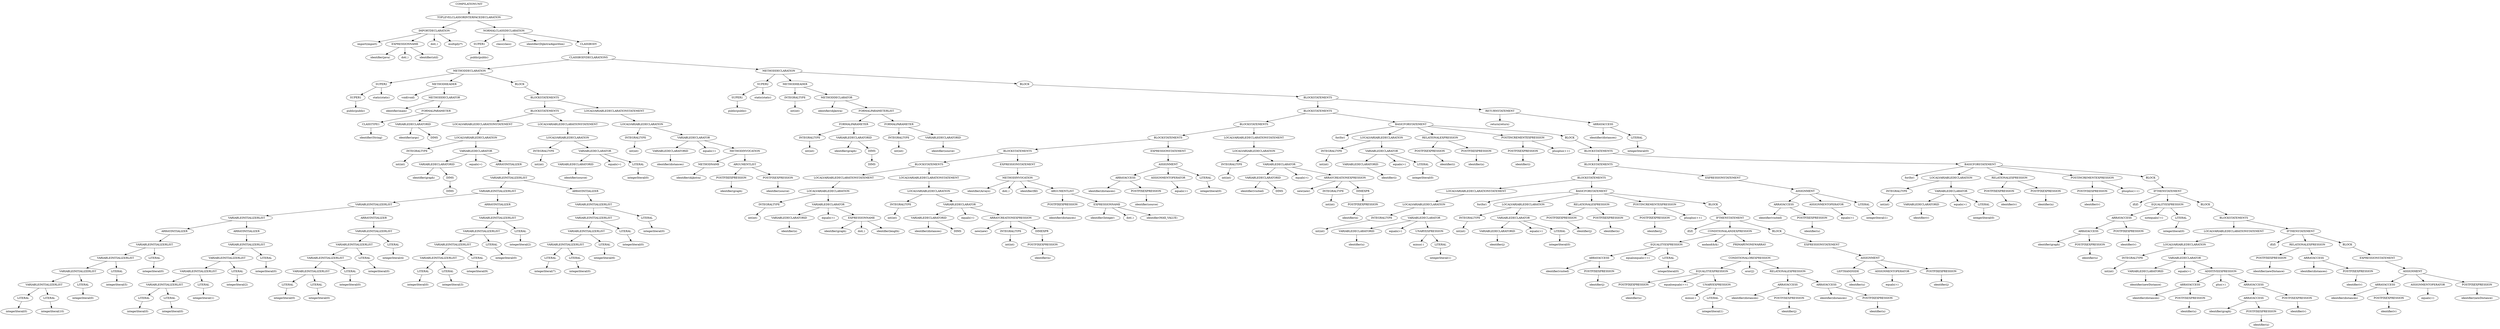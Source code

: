 digraph ASTVisual {
 ordering = out ;
10 [ label="EXPRESSIONNAME"]
20 [ label="identifier(java)"]
30 [ label="dot(.)"]
40 [ label="identifier(util)"]
50 [ label="IMPORTDECLARATION"]
60 [ label="import(import)"]
70 [ label="dot(.)"]
80 [ label="multiply(*)"]
90 [ label="SUPER1"]
100 [ label="public(public)"]
110 [ label="SUPER1"]
120 [ label="public(public)"]
130 [ label="SUPER2"]
140 [ label="static(static)"]
150 [ label="CLASSTYPE1"]
160 [ label="identifier(String)"]
170 [ label="DIMS"]
180 [ label="VARIABLEDECLARATORID"]
190 [ label="identifier(args)"]
200 [ label="FORMALPARAMETER"]
210 [ label="METHODDECLARATOR"]
220 [ label="identifier(main)"]
230 [ label="METHODHEADER"]
240 [ label="void(void)"]
250 [ label="INTEGRALTYPE"]
260 [ label="int(int)"]
270 [ label="DIMS"]
280 [ label="DIMS"]
290 [ label="VARIABLEDECLARATORID"]
300 [ label="identifier(graph)"]
310 [ label="LITERAL"]
320 [ label="integerliteral(0)"]
330 [ label="LITERAL"]
340 [ label="integerliteral(10)"]
350 [ label="VARIABLEINITIALIZERLIST"]
360 [ label="LITERAL"]
370 [ label="integerliteral(0)"]
380 [ label="VARIABLEINITIALIZERLIST"]
390 [ label="LITERAL"]
400 [ label="integerliteral(5)"]
410 [ label="VARIABLEINITIALIZERLIST"]
420 [ label="LITERAL"]
430 [ label="integerliteral(0)"]
440 [ label="VARIABLEINITIALIZERLIST"]
450 [ label="ARRAYINITIALIZER"]
460 [ label="LITERAL"]
470 [ label="integerliteral(0)"]
480 [ label="LITERAL"]
490 [ label="integerliteral(0)"]
500 [ label="VARIABLEINITIALIZERLIST"]
510 [ label="LITERAL"]
520 [ label="integerliteral(1)"]
530 [ label="VARIABLEINITIALIZERLIST"]
540 [ label="LITERAL"]
550 [ label="integerliteral(2)"]
560 [ label="VARIABLEINITIALIZERLIST"]
570 [ label="LITERAL"]
580 [ label="integerliteral(0)"]
590 [ label="VARIABLEINITIALIZERLIST"]
600 [ label="ARRAYINITIALIZER"]
610 [ label="VARIABLEINITIALIZERLIST"]
620 [ label="LITERAL"]
630 [ label="integerliteral(0)"]
640 [ label="LITERAL"]
650 [ label="integerliteral(0)"]
660 [ label="VARIABLEINITIALIZERLIST"]
670 [ label="LITERAL"]
680 [ label="integerliteral(0)"]
690 [ label="VARIABLEINITIALIZERLIST"]
700 [ label="LITERAL"]
710 [ label="integerliteral(0)"]
720 [ label="VARIABLEINITIALIZERLIST"]
730 [ label="LITERAL"]
740 [ label="integerliteral(4)"]
750 [ label="VARIABLEINITIALIZERLIST"]
760 [ label="ARRAYINITIALIZER"]
770 [ label="VARIABLEINITIALIZERLIST"]
780 [ label="LITERAL"]
790 [ label="integerliteral(0)"]
800 [ label="LITERAL"]
810 [ label="integerliteral(3)"]
820 [ label="VARIABLEINITIALIZERLIST"]
830 [ label="LITERAL"]
840 [ label="integerliteral(9)"]
850 [ label="VARIABLEINITIALIZERLIST"]
860 [ label="LITERAL"]
870 [ label="integerliteral(0)"]
880 [ label="VARIABLEINITIALIZERLIST"]
890 [ label="LITERAL"]
900 [ label="integerliteral(2)"]
910 [ label="VARIABLEINITIALIZERLIST"]
920 [ label="ARRAYINITIALIZER"]
930 [ label="VARIABLEINITIALIZERLIST"]
940 [ label="LITERAL"]
950 [ label="integerliteral(7)"]
960 [ label="LITERAL"]
970 [ label="integerliteral(0)"]
980 [ label="VARIABLEINITIALIZERLIST"]
990 [ label="LITERAL"]
1000 [ label="integerliteral(6)"]
1010 [ label="VARIABLEINITIALIZERLIST"]
1020 [ label="LITERAL"]
1030 [ label="integerliteral(0)"]
1040 [ label="VARIABLEINITIALIZERLIST"]
1050 [ label="LITERAL"]
1060 [ label="integerliteral(0)"]
1070 [ label="VARIABLEINITIALIZERLIST"]
1080 [ label="ARRAYINITIALIZER"]
1090 [ label="VARIABLEINITIALIZERLIST"]
1100 [ label="ARRAYINITIALIZER"]
1110 [ label="VARIABLEDECLARATOR"]
1120 [ label="equals(=)"]
1130 [ label="LOCALVARIABLEDECLARATION"]
1140 [ label="LOCALVARIABLEDECLARATIONSTATEMENT"]
1150 [ label="INTEGRALTYPE"]
1160 [ label="int(int)"]
1170 [ label="VARIABLEDECLARATORID"]
1180 [ label="identifier(source)"]
1190 [ label="LITERAL"]
1200 [ label="integerliteral(0)"]
1210 [ label="VARIABLEDECLARATOR"]
1220 [ label="equals(=)"]
1230 [ label="LOCALVARIABLEDECLARATION"]
1240 [ label="LOCALVARIABLEDECLARATIONSTATEMENT"]
1250 [ label="BLOCKSTATEMENTS"]
1260 [ label="INTEGRALTYPE"]
1270 [ label="int(int)"]
1280 [ label="VARIABLEDECLARATORID"]
1290 [ label="identifier(distances)"]
1300 [ label="METHODNAME"]
1310 [ label="identifier(dijkstra)"]
1320 [ label="POSTFIXEXPRESSION"]
1330 [ label="identifier(graph)"]
1340 [ label="POSTFIXEXPRESSION"]
1350 [ label="identifier(source)"]
1360 [ label="ARGUMENTLIST"]
1370 [ label="METHODINVOCATION"]
1380 [ label="VARIABLEDECLARATOR"]
1390 [ label="equals(=)"]
1400 [ label="LOCALVARIABLEDECLARATION"]
1410 [ label="LOCALVARIABLEDECLARATIONSTATEMENT"]
1420 [ label="BLOCKSTATEMENTS"]
1430 [ label="BLOCK"]
1440 [ label="METHODDECLARATION"]
1450 [ label="SUPER1"]
1460 [ label="public(public)"]
1470 [ label="SUPER2"]
1480 [ label="static(static)"]
1490 [ label="INTEGRALTYPE"]
1500 [ label="int(int)"]
1510 [ label="INTEGRALTYPE"]
1520 [ label="int(int)"]
1530 [ label="DIMS"]
1540 [ label="DIMS"]
1550 [ label="VARIABLEDECLARATORID"]
1560 [ label="identifier(graph)"]
1570 [ label="FORMALPARAMETER"]
1580 [ label="INTEGRALTYPE"]
1590 [ label="int(int)"]
1600 [ label="VARIABLEDECLARATORID"]
1610 [ label="identifier(source)"]
1620 [ label="FORMALPARAMETER"]
1630 [ label="FORMALPARAMETERLIST"]
1640 [ label="METHODDECLARATOR"]
1650 [ label="identifier(dijkstra)"]
1660 [ label="METHODHEADER"]
1670 [ label="INTEGRALTYPE"]
1680 [ label="int(int)"]
1690 [ label="VARIABLEDECLARATORID"]
1700 [ label="identifier(n)"]
1710 [ label="EXPRESSIONNAME"]
1720 [ label="identifier(graph)"]
1730 [ label="dot(.)"]
1740 [ label="identifier(length)"]
1750 [ label="VARIABLEDECLARATOR"]
1760 [ label="equals(=)"]
1770 [ label="LOCALVARIABLEDECLARATION"]
1780 [ label="LOCALVARIABLEDECLARATIONSTATEMENT"]
1790 [ label="INTEGRALTYPE"]
1800 [ label="int(int)"]
1810 [ label="DIMS"]
1820 [ label="VARIABLEDECLARATORID"]
1830 [ label="identifier(distances)"]
1840 [ label="INTEGRALTYPE"]
1850 [ label="int(int)"]
1860 [ label="POSTFIXEXPRESSION"]
1870 [ label="identifier(n)"]
1880 [ label="DIMEXPR"]
1890 [ label="ARRAYCREATIONEXPRESSION"]
1900 [ label="new(new)"]
1910 [ label="VARIABLEDECLARATOR"]
1920 [ label="equals(=)"]
1930 [ label="LOCALVARIABLEDECLARATION"]
1940 [ label="LOCALVARIABLEDECLARATIONSTATEMENT"]
1950 [ label="BLOCKSTATEMENTS"]
1960 [ label="POSTFIXEXPRESSION"]
1970 [ label="identifier(distances)"]
1980 [ label="EXPRESSIONNAME"]
1990 [ label="identifier(Integer)"]
2000 [ label="dot(.)"]
2010 [ label="identifier(MAX_VALUE)"]
2020 [ label="ARGUMENTLIST"]
2030 [ label="METHODINVOCATION"]
2040 [ label="identifier(Arrays)"]
2050 [ label="dot(.)"]
2060 [ label="identifier(fill)"]
2070 [ label="EXPRESSIONSTATEMENT"]
2080 [ label="BLOCKSTATEMENTS"]
2090 [ label="POSTFIXEXPRESSION"]
2100 [ label="identifier(source)"]
2110 [ label="ARRAYACCESS"]
2120 [ label="identifier(distances)"]
2130 [ label="ASSIGNMENTOPERATOR"]
2140 [ label="equals(=)"]
2150 [ label="LITERAL"]
2160 [ label="integerliteral(0)"]
2170 [ label="ASSIGNMENT"]
2180 [ label="EXPRESSIONSTATEMENT"]
2190 [ label="BLOCKSTATEMENTS"]
2200 [ label="INTEGRALTYPE"]
2210 [ label="int(int)"]
2220 [ label="DIMS"]
2230 [ label="VARIABLEDECLARATORID"]
2240 [ label="identifier(visited)"]
2250 [ label="INTEGRALTYPE"]
2260 [ label="int(int)"]
2270 [ label="POSTFIXEXPRESSION"]
2280 [ label="identifier(n)"]
2290 [ label="DIMEXPR"]
2300 [ label="ARRAYCREATIONEXPRESSION"]
2310 [ label="new(new)"]
2320 [ label="VARIABLEDECLARATOR"]
2330 [ label="equals(=)"]
2340 [ label="LOCALVARIABLEDECLARATION"]
2350 [ label="LOCALVARIABLEDECLARATIONSTATEMENT"]
2360 [ label="BLOCKSTATEMENTS"]
2370 [ label="INTEGRALTYPE"]
2380 [ label="int(int)"]
2390 [ label="VARIABLEDECLARATORID"]
2400 [ label="identifier(i)"]
2410 [ label="LITERAL"]
2420 [ label="integerliteral(0)"]
2430 [ label="VARIABLEDECLARATOR"]
2440 [ label="equals(=)"]
2450 [ label="LOCALVARIABLEDECLARATION"]
2460 [ label="POSTFIXEXPRESSION"]
2470 [ label="identifier(i)"]
2480 [ label="POSTFIXEXPRESSION"]
2490 [ label="identifier(n)"]
2500 [ label="RELATIONALEXPRESSION"]
2510 [ label="POSTFIXEXPRESSION"]
2520 [ label="identifier(i)"]
2530 [ label="POSTINCREMENTEXPRESSION"]
2540 [ label="plusplus(++)"]
2550 [ label="INTEGRALTYPE"]
2560 [ label="int(int)"]
2570 [ label="VARIABLEDECLARATORID"]
2580 [ label="identifier(u)"]
2590 [ label="LITERAL"]
2600 [ label="integerliteral(1)"]
2610 [ label="UNARYEXPRESSION"]
2620 [ label="minus(-)"]
2630 [ label="VARIABLEDECLARATOR"]
2640 [ label="equals(=)"]
2650 [ label="LOCALVARIABLEDECLARATION"]
2660 [ label="LOCALVARIABLEDECLARATIONSTATEMENT"]
2670 [ label="INTEGRALTYPE"]
2680 [ label="int(int)"]
2690 [ label="VARIABLEDECLARATORID"]
2700 [ label="identifier(j)"]
2710 [ label="LITERAL"]
2720 [ label="integerliteral(0)"]
2730 [ label="VARIABLEDECLARATOR"]
2740 [ label="equals(=)"]
2750 [ label="LOCALVARIABLEDECLARATION"]
2760 [ label="POSTFIXEXPRESSION"]
2770 [ label="identifier(j)"]
2780 [ label="POSTFIXEXPRESSION"]
2790 [ label="identifier(n)"]
2800 [ label="RELATIONALEXPRESSION"]
2810 [ label="POSTFIXEXPRESSION"]
2820 [ label="identifier(j)"]
2830 [ label="POSTINCREMENTEXPRESSION"]
2840 [ label="plusplus(++)"]
2850 [ label="POSTFIXEXPRESSION"]
2860 [ label="identifier(j)"]
2870 [ label="ARRAYACCESS"]
2880 [ label="identifier(visited)"]
2890 [ label="LITERAL"]
2900 [ label="integerliteral(0)"]
2910 [ label="EQUALITYEXPRESSION"]
2920 [ label="equalsequals(==)"]
2930 [ label="POSTFIXEXPRESSION"]
2940 [ label="identifier(u)"]
2950 [ label="LITERAL"]
2960 [ label="integerliteral(1)"]
2970 [ label="UNARYEXPRESSION"]
2980 [ label="minus(-)"]
2990 [ label="EQUALITYEXPRESSION"]
3000 [ label="equalsequals(==)"]
3010 [ label="POSTFIXEXPRESSION"]
3020 [ label="identifier(j)"]
3030 [ label="ARRAYACCESS"]
3040 [ label="identifier(distances)"]
3050 [ label="POSTFIXEXPRESSION"]
3060 [ label="identifier(u)"]
3070 [ label="ARRAYACCESS"]
3080 [ label="identifier(distances)"]
3090 [ label="RELATIONALEXPRESSION"]
3100 [ label="CONDITIONALOREXPRESSION"]
3110 [ label="oror(||)"]
3120 [ label="PRIMARYNONEWARRAY"]
3130 [ label="CONDITIONALANDEXPRESSION"]
3140 [ label="andand(&&)"]
3150 [ label="LEFTHANDSIDE"]
3160 [ label="identifier(u)"]
3170 [ label="ASSIGNMENTOPERATOR"]
3180 [ label="equals(=)"]
3190 [ label="POSTFIXEXPRESSION"]
3200 [ label="identifier(j)"]
3210 [ label="ASSIGNMENT"]
3220 [ label="EXPRESSIONSTATEMENT"]
3230 [ label="BLOCK"]
3240 [ label="IFTHENSTATEMENT"]
3250 [ label="if(if)"]
3260 [ label="BLOCK"]
3270 [ label="BASICFORSTATEMENT"]
3280 [ label="for(for)"]
3290 [ label="BLOCKSTATEMENTS"]
3300 [ label="POSTFIXEXPRESSION"]
3310 [ label="identifier(u)"]
3320 [ label="ARRAYACCESS"]
3330 [ label="identifier(visited)"]
3340 [ label="ASSIGNMENTOPERATOR"]
3350 [ label="equals(=)"]
3360 [ label="LITERAL"]
3370 [ label="integerliteral(1)"]
3380 [ label="ASSIGNMENT"]
3390 [ label="EXPRESSIONSTATEMENT"]
3400 [ label="BLOCKSTATEMENTS"]
3410 [ label="INTEGRALTYPE"]
3420 [ label="int(int)"]
3430 [ label="VARIABLEDECLARATORID"]
3440 [ label="identifier(v)"]
3450 [ label="LITERAL"]
3460 [ label="integerliteral(0)"]
3470 [ label="VARIABLEDECLARATOR"]
3480 [ label="equals(=)"]
3490 [ label="LOCALVARIABLEDECLARATION"]
3500 [ label="POSTFIXEXPRESSION"]
3510 [ label="identifier(v)"]
3520 [ label="POSTFIXEXPRESSION"]
3530 [ label="identifier(n)"]
3540 [ label="RELATIONALEXPRESSION"]
3550 [ label="POSTFIXEXPRESSION"]
3560 [ label="identifier(v)"]
3570 [ label="POSTINCREMENTEXPRESSION"]
3580 [ label="plusplus(++)"]
3590 [ label="POSTFIXEXPRESSION"]
3600 [ label="identifier(u)"]
3610 [ label="ARRAYACCESS"]
3620 [ label="identifier(graph)"]
3630 [ label="POSTFIXEXPRESSION"]
3640 [ label="identifier(v)"]
3650 [ label="ARRAYACCESS"]
3660 [ label="LITERAL"]
3670 [ label="integerliteral(0)"]
3680 [ label="EQUALITYEXPRESSION"]
3690 [ label="notequals(!=)"]
3700 [ label="INTEGRALTYPE"]
3710 [ label="int(int)"]
3720 [ label="VARIABLEDECLARATORID"]
3730 [ label="identifier(newDistance)"]
3740 [ label="POSTFIXEXPRESSION"]
3750 [ label="identifier(u)"]
3760 [ label="ARRAYACCESS"]
3770 [ label="identifier(distances)"]
3780 [ label="POSTFIXEXPRESSION"]
3790 [ label="identifier(u)"]
3800 [ label="ARRAYACCESS"]
3810 [ label="identifier(graph)"]
3820 [ label="POSTFIXEXPRESSION"]
3830 [ label="identifier(v)"]
3840 [ label="ARRAYACCESS"]
3850 [ label="ADDITIVEEXPRESSION"]
3860 [ label="plus(+)"]
3870 [ label="VARIABLEDECLARATOR"]
3880 [ label="equals(=)"]
3890 [ label="LOCALVARIABLEDECLARATION"]
3900 [ label="LOCALVARIABLEDECLARATIONSTATEMENT"]
3910 [ label="POSTFIXEXPRESSION"]
3920 [ label="identifier(newDistance)"]
3930 [ label="POSTFIXEXPRESSION"]
3940 [ label="identifier(v)"]
3950 [ label="ARRAYACCESS"]
3960 [ label="identifier(distances)"]
3970 [ label="RELATIONALEXPRESSION"]
3980 [ label="POSTFIXEXPRESSION"]
3990 [ label="identifier(v)"]
4000 [ label="ARRAYACCESS"]
4010 [ label="identifier(distances)"]
4020 [ label="ASSIGNMENTOPERATOR"]
4030 [ label="equals(=)"]
4040 [ label="POSTFIXEXPRESSION"]
4050 [ label="identifier(newDistance)"]
4060 [ label="ASSIGNMENT"]
4070 [ label="EXPRESSIONSTATEMENT"]
4080 [ label="BLOCK"]
4090 [ label="IFTHENSTATEMENT"]
4100 [ label="if(if)"]
4110 [ label="BLOCKSTATEMENTS"]
4120 [ label="BLOCK"]
4130 [ label="IFTHENSTATEMENT"]
4140 [ label="if(if)"]
4150 [ label="BLOCK"]
4160 [ label="BASICFORSTATEMENT"]
4170 [ label="for(for)"]
4180 [ label="BLOCKSTATEMENTS"]
4190 [ label="BLOCK"]
4200 [ label="BASICFORSTATEMENT"]
4210 [ label="for(for)"]
4220 [ label="BLOCKSTATEMENTS"]
4230 [ label="LITERAL"]
4240 [ label="integerliteral(0)"]
4250 [ label="ARRAYACCESS"]
4260 [ label="identifier(distances)"]
4270 [ label="RETURNSTATEMENT"]
4280 [ label="return(return)"]
4290 [ label="BLOCKSTATEMENTS"]
4300 [ label="BLOCK"]
4310 [ label="METHODDECLARATION"]
4320 [ label="CLASSBODYDECLARATIONS"]
4330 [ label="CLASSBODY"]
4340 [ label="NORMALCLASSDECLARATION"]
4350 [ label="class(class)"]
4360 [ label="identifier(DijkstraAlgorithm)"]
4370 [ label="TOPLEVELCLASSORINTERFACEDECLARATION"]
4380 [ label="COMPILATIONUNIT"]
10 -> 20[ label=""]
10 -> 30[ label=""]
10 -> 40[ label=""]
50 -> 60[ label=""]
50 -> 10[ label=""]
50 -> 70[ label=""]
50 -> 80[ label=""]
90 -> 100[ label=""]
110 -> 120[ label=""]
130 -> 110[ label=""]
130 -> 140[ label=""]
150 -> 160[ label=""]
180 -> 190[ label=""]
180 -> 170[ label=""]
200 -> 150[ label=""]
200 -> 180[ label=""]
210 -> 220[ label=""]
210 -> 200[ label=""]
230 -> 240[ label=""]
230 -> 210[ label=""]
250 -> 260[ label=""]
280 -> 270[ label=""]
290 -> 300[ label=""]
290 -> 280[ label=""]
310 -> 320[ label=""]
330 -> 340[ label=""]
350 -> 310[ label=""]
350 -> 330[ label=""]
360 -> 370[ label=""]
380 -> 350[ label=""]
380 -> 360[ label=""]
390 -> 400[ label=""]
410 -> 380[ label=""]
410 -> 390[ label=""]
420 -> 430[ label=""]
440 -> 410[ label=""]
440 -> 420[ label=""]
450 -> 440[ label=""]
460 -> 470[ label=""]
480 -> 490[ label=""]
500 -> 460[ label=""]
500 -> 480[ label=""]
510 -> 520[ label=""]
530 -> 500[ label=""]
530 -> 510[ label=""]
540 -> 550[ label=""]
560 -> 530[ label=""]
560 -> 540[ label=""]
570 -> 580[ label=""]
590 -> 560[ label=""]
590 -> 570[ label=""]
600 -> 590[ label=""]
610 -> 450[ label=""]
610 -> 600[ label=""]
620 -> 630[ label=""]
640 -> 650[ label=""]
660 -> 620[ label=""]
660 -> 640[ label=""]
670 -> 680[ label=""]
690 -> 660[ label=""]
690 -> 670[ label=""]
700 -> 710[ label=""]
720 -> 690[ label=""]
720 -> 700[ label=""]
730 -> 740[ label=""]
750 -> 720[ label=""]
750 -> 730[ label=""]
760 -> 750[ label=""]
770 -> 610[ label=""]
770 -> 760[ label=""]
780 -> 790[ label=""]
800 -> 810[ label=""]
820 -> 780[ label=""]
820 -> 800[ label=""]
830 -> 840[ label=""]
850 -> 820[ label=""]
850 -> 830[ label=""]
860 -> 870[ label=""]
880 -> 850[ label=""]
880 -> 860[ label=""]
890 -> 900[ label=""]
910 -> 880[ label=""]
910 -> 890[ label=""]
920 -> 910[ label=""]
930 -> 770[ label=""]
930 -> 920[ label=""]
940 -> 950[ label=""]
960 -> 970[ label=""]
980 -> 940[ label=""]
980 -> 960[ label=""]
990 -> 1000[ label=""]
1010 -> 980[ label=""]
1010 -> 990[ label=""]
1020 -> 1030[ label=""]
1040 -> 1010[ label=""]
1040 -> 1020[ label=""]
1050 -> 1060[ label=""]
1070 -> 1040[ label=""]
1070 -> 1050[ label=""]
1080 -> 1070[ label=""]
1090 -> 930[ label=""]
1090 -> 1080[ label=""]
1100 -> 1090[ label=""]
1110 -> 290[ label=""]
1110 -> 1120[ label=""]
1110 -> 1100[ label=""]
1130 -> 250[ label=""]
1130 -> 1110[ label=""]
1140 -> 1130[ label=""]
1150 -> 1160[ label=""]
1170 -> 1180[ label=""]
1190 -> 1200[ label=""]
1210 -> 1170[ label=""]
1210 -> 1220[ label=""]
1210 -> 1190[ label=""]
1230 -> 1150[ label=""]
1230 -> 1210[ label=""]
1240 -> 1230[ label=""]
1250 -> 1140[ label=""]
1250 -> 1240[ label=""]
1260 -> 1270[ label=""]
1280 -> 1290[ label=""]
1300 -> 1310[ label=""]
1320 -> 1330[ label=""]
1340 -> 1350[ label=""]
1360 -> 1320[ label=""]
1360 -> 1340[ label=""]
1370 -> 1300[ label=""]
1370 -> 1360[ label=""]
1380 -> 1280[ label=""]
1380 -> 1390[ label=""]
1380 -> 1370[ label=""]
1400 -> 1260[ label=""]
1400 -> 1380[ label=""]
1410 -> 1400[ label=""]
1420 -> 1250[ label=""]
1420 -> 1410[ label=""]
1430 -> 1420[ label=""]
1440 -> 130[ label=""]
1440 -> 230[ label=""]
1440 -> 1430[ label=""]
1450 -> 1460[ label=""]
1470 -> 1450[ label=""]
1470 -> 1480[ label=""]
1490 -> 1500[ label=""]
1510 -> 1520[ label=""]
1540 -> 1530[ label=""]
1550 -> 1560[ label=""]
1550 -> 1540[ label=""]
1570 -> 1510[ label=""]
1570 -> 1550[ label=""]
1580 -> 1590[ label=""]
1600 -> 1610[ label=""]
1620 -> 1580[ label=""]
1620 -> 1600[ label=""]
1630 -> 1570[ label=""]
1630 -> 1620[ label=""]
1640 -> 1650[ label=""]
1640 -> 1630[ label=""]
1660 -> 1490[ label=""]
1660 -> 1640[ label=""]
1670 -> 1680[ label=""]
1690 -> 1700[ label=""]
1710 -> 1720[ label=""]
1710 -> 1730[ label=""]
1710 -> 1740[ label=""]
1750 -> 1690[ label=""]
1750 -> 1760[ label=""]
1750 -> 1710[ label=""]
1770 -> 1670[ label=""]
1770 -> 1750[ label=""]
1780 -> 1770[ label=""]
1790 -> 1800[ label=""]
1820 -> 1830[ label=""]
1820 -> 1810[ label=""]
1840 -> 1850[ label=""]
1860 -> 1870[ label=""]
1880 -> 1860[ label=""]
1890 -> 1900[ label=""]
1890 -> 1840[ label=""]
1890 -> 1880[ label=""]
1910 -> 1820[ label=""]
1910 -> 1920[ label=""]
1910 -> 1890[ label=""]
1930 -> 1790[ label=""]
1930 -> 1910[ label=""]
1940 -> 1930[ label=""]
1950 -> 1780[ label=""]
1950 -> 1940[ label=""]
1960 -> 1970[ label=""]
1980 -> 1990[ label=""]
1980 -> 2000[ label=""]
1980 -> 2010[ label=""]
2020 -> 1960[ label=""]
2020 -> 1980[ label=""]
2030 -> 2040[ label=""]
2030 -> 2050[ label=""]
2030 -> 2060[ label=""]
2030 -> 2020[ label=""]
2070 -> 2030[ label=""]
2080 -> 1950[ label=""]
2080 -> 2070[ label=""]
2090 -> 2100[ label=""]
2110 -> 2120[ label=""]
2110 -> 2090[ label=""]
2130 -> 2140[ label=""]
2150 -> 2160[ label=""]
2170 -> 2110[ label=""]
2170 -> 2130[ label=""]
2170 -> 2150[ label=""]
2180 -> 2170[ label=""]
2190 -> 2080[ label=""]
2190 -> 2180[ label=""]
2200 -> 2210[ label=""]
2230 -> 2240[ label=""]
2230 -> 2220[ label=""]
2250 -> 2260[ label=""]
2270 -> 2280[ label=""]
2290 -> 2270[ label=""]
2300 -> 2310[ label=""]
2300 -> 2250[ label=""]
2300 -> 2290[ label=""]
2320 -> 2230[ label=""]
2320 -> 2330[ label=""]
2320 -> 2300[ label=""]
2340 -> 2200[ label=""]
2340 -> 2320[ label=""]
2350 -> 2340[ label=""]
2360 -> 2190[ label=""]
2360 -> 2350[ label=""]
2370 -> 2380[ label=""]
2390 -> 2400[ label=""]
2410 -> 2420[ label=""]
2430 -> 2390[ label=""]
2430 -> 2440[ label=""]
2430 -> 2410[ label=""]
2450 -> 2370[ label=""]
2450 -> 2430[ label=""]
2460 -> 2470[ label=""]
2480 -> 2490[ label=""]
2500 -> 2460[ label=""]
2500 -> 2480[ label=""]
2510 -> 2520[ label=""]
2530 -> 2510[ label=""]
2530 -> 2540[ label=""]
2550 -> 2560[ label=""]
2570 -> 2580[ label=""]
2590 -> 2600[ label=""]
2610 -> 2620[ label=""]
2610 -> 2590[ label=""]
2630 -> 2570[ label=""]
2630 -> 2640[ label=""]
2630 -> 2610[ label=""]
2650 -> 2550[ label=""]
2650 -> 2630[ label=""]
2660 -> 2650[ label=""]
2670 -> 2680[ label=""]
2690 -> 2700[ label=""]
2710 -> 2720[ label=""]
2730 -> 2690[ label=""]
2730 -> 2740[ label=""]
2730 -> 2710[ label=""]
2750 -> 2670[ label=""]
2750 -> 2730[ label=""]
2760 -> 2770[ label=""]
2780 -> 2790[ label=""]
2800 -> 2760[ label=""]
2800 -> 2780[ label=""]
2810 -> 2820[ label=""]
2830 -> 2810[ label=""]
2830 -> 2840[ label=""]
2850 -> 2860[ label=""]
2870 -> 2880[ label=""]
2870 -> 2850[ label=""]
2890 -> 2900[ label=""]
2910 -> 2870[ label=""]
2910 -> 2920[ label=""]
2910 -> 2890[ label=""]
2930 -> 2940[ label=""]
2950 -> 2960[ label=""]
2970 -> 2980[ label=""]
2970 -> 2950[ label=""]
2990 -> 2930[ label=""]
2990 -> 3000[ label=""]
2990 -> 2970[ label=""]
3010 -> 3020[ label=""]
3030 -> 3040[ label=""]
3030 -> 3010[ label=""]
3050 -> 3060[ label=""]
3070 -> 3080[ label=""]
3070 -> 3050[ label=""]
3090 -> 3030[ label=""]
3090 -> 3070[ label=""]
3100 -> 2990[ label=""]
3100 -> 3110[ label=""]
3100 -> 3090[ label=""]
3120 -> 3100[ label=""]
3130 -> 2910[ label=""]
3130 -> 3140[ label=""]
3130 -> 3120[ label=""]
3150 -> 3160[ label=""]
3170 -> 3180[ label=""]
3190 -> 3200[ label=""]
3210 -> 3150[ label=""]
3210 -> 3170[ label=""]
3210 -> 3190[ label=""]
3220 -> 3210[ label=""]
3230 -> 3220[ label=""]
3240 -> 3250[ label=""]
3240 -> 3130[ label=""]
3240 -> 3230[ label=""]
3260 -> 3240[ label=""]
3270 -> 3280[ label=""]
3270 -> 2750[ label=""]
3270 -> 2800[ label=""]
3270 -> 2830[ label=""]
3270 -> 3260[ label=""]
3290 -> 2660[ label=""]
3290 -> 3270[ label=""]
3300 -> 3310[ label=""]
3320 -> 3330[ label=""]
3320 -> 3300[ label=""]
3340 -> 3350[ label=""]
3360 -> 3370[ label=""]
3380 -> 3320[ label=""]
3380 -> 3340[ label=""]
3380 -> 3360[ label=""]
3390 -> 3380[ label=""]
3400 -> 3290[ label=""]
3400 -> 3390[ label=""]
3410 -> 3420[ label=""]
3430 -> 3440[ label=""]
3450 -> 3460[ label=""]
3470 -> 3430[ label=""]
3470 -> 3480[ label=""]
3470 -> 3450[ label=""]
3490 -> 3410[ label=""]
3490 -> 3470[ label=""]
3500 -> 3510[ label=""]
3520 -> 3530[ label=""]
3540 -> 3500[ label=""]
3540 -> 3520[ label=""]
3550 -> 3560[ label=""]
3570 -> 3550[ label=""]
3570 -> 3580[ label=""]
3590 -> 3600[ label=""]
3610 -> 3620[ label=""]
3610 -> 3590[ label=""]
3630 -> 3640[ label=""]
3650 -> 3610[ label=""]
3650 -> 3630[ label=""]
3660 -> 3670[ label=""]
3680 -> 3650[ label=""]
3680 -> 3690[ label=""]
3680 -> 3660[ label=""]
3700 -> 3710[ label=""]
3720 -> 3730[ label=""]
3740 -> 3750[ label=""]
3760 -> 3770[ label=""]
3760 -> 3740[ label=""]
3780 -> 3790[ label=""]
3800 -> 3810[ label=""]
3800 -> 3780[ label=""]
3820 -> 3830[ label=""]
3840 -> 3800[ label=""]
3840 -> 3820[ label=""]
3850 -> 3760[ label=""]
3850 -> 3860[ label=""]
3850 -> 3840[ label=""]
3870 -> 3720[ label=""]
3870 -> 3880[ label=""]
3870 -> 3850[ label=""]
3890 -> 3700[ label=""]
3890 -> 3870[ label=""]
3900 -> 3890[ label=""]
3910 -> 3920[ label=""]
3930 -> 3940[ label=""]
3950 -> 3960[ label=""]
3950 -> 3930[ label=""]
3970 -> 3910[ label=""]
3970 -> 3950[ label=""]
3980 -> 3990[ label=""]
4000 -> 4010[ label=""]
4000 -> 3980[ label=""]
4020 -> 4030[ label=""]
4040 -> 4050[ label=""]
4060 -> 4000[ label=""]
4060 -> 4020[ label=""]
4060 -> 4040[ label=""]
4070 -> 4060[ label=""]
4080 -> 4070[ label=""]
4090 -> 4100[ label=""]
4090 -> 3970[ label=""]
4090 -> 4080[ label=""]
4110 -> 3900[ label=""]
4110 -> 4090[ label=""]
4120 -> 4110[ label=""]
4130 -> 4140[ label=""]
4130 -> 3680[ label=""]
4130 -> 4120[ label=""]
4150 -> 4130[ label=""]
4160 -> 4170[ label=""]
4160 -> 3490[ label=""]
4160 -> 3540[ label=""]
4160 -> 3570[ label=""]
4160 -> 4150[ label=""]
4180 -> 3400[ label=""]
4180 -> 4160[ label=""]
4190 -> 4180[ label=""]
4200 -> 4210[ label=""]
4200 -> 2450[ label=""]
4200 -> 2500[ label=""]
4200 -> 2530[ label=""]
4200 -> 4190[ label=""]
4220 -> 2360[ label=""]
4220 -> 4200[ label=""]
4230 -> 4240[ label=""]
4250 -> 4260[ label=""]
4250 -> 4230[ label=""]
4270 -> 4280[ label=""]
4270 -> 4250[ label=""]
4290 -> 4220[ label=""]
4290 -> 4270[ label=""]
4300 -> 4290[ label=""]
4310 -> 1470[ label=""]
4310 -> 1660[ label=""]
4310 -> 4300[ label=""]
4320 -> 1440[ label=""]
4320 -> 4310[ label=""]
4330 -> 4320[ label=""]
4340 -> 90[ label=""]
4340 -> 4350[ label=""]
4340 -> 4360[ label=""]
4340 -> 4330[ label=""]
4370 -> 50[ label=""]
4370 -> 4340[ label=""]
4380 -> 4370[ label=""]
  }
